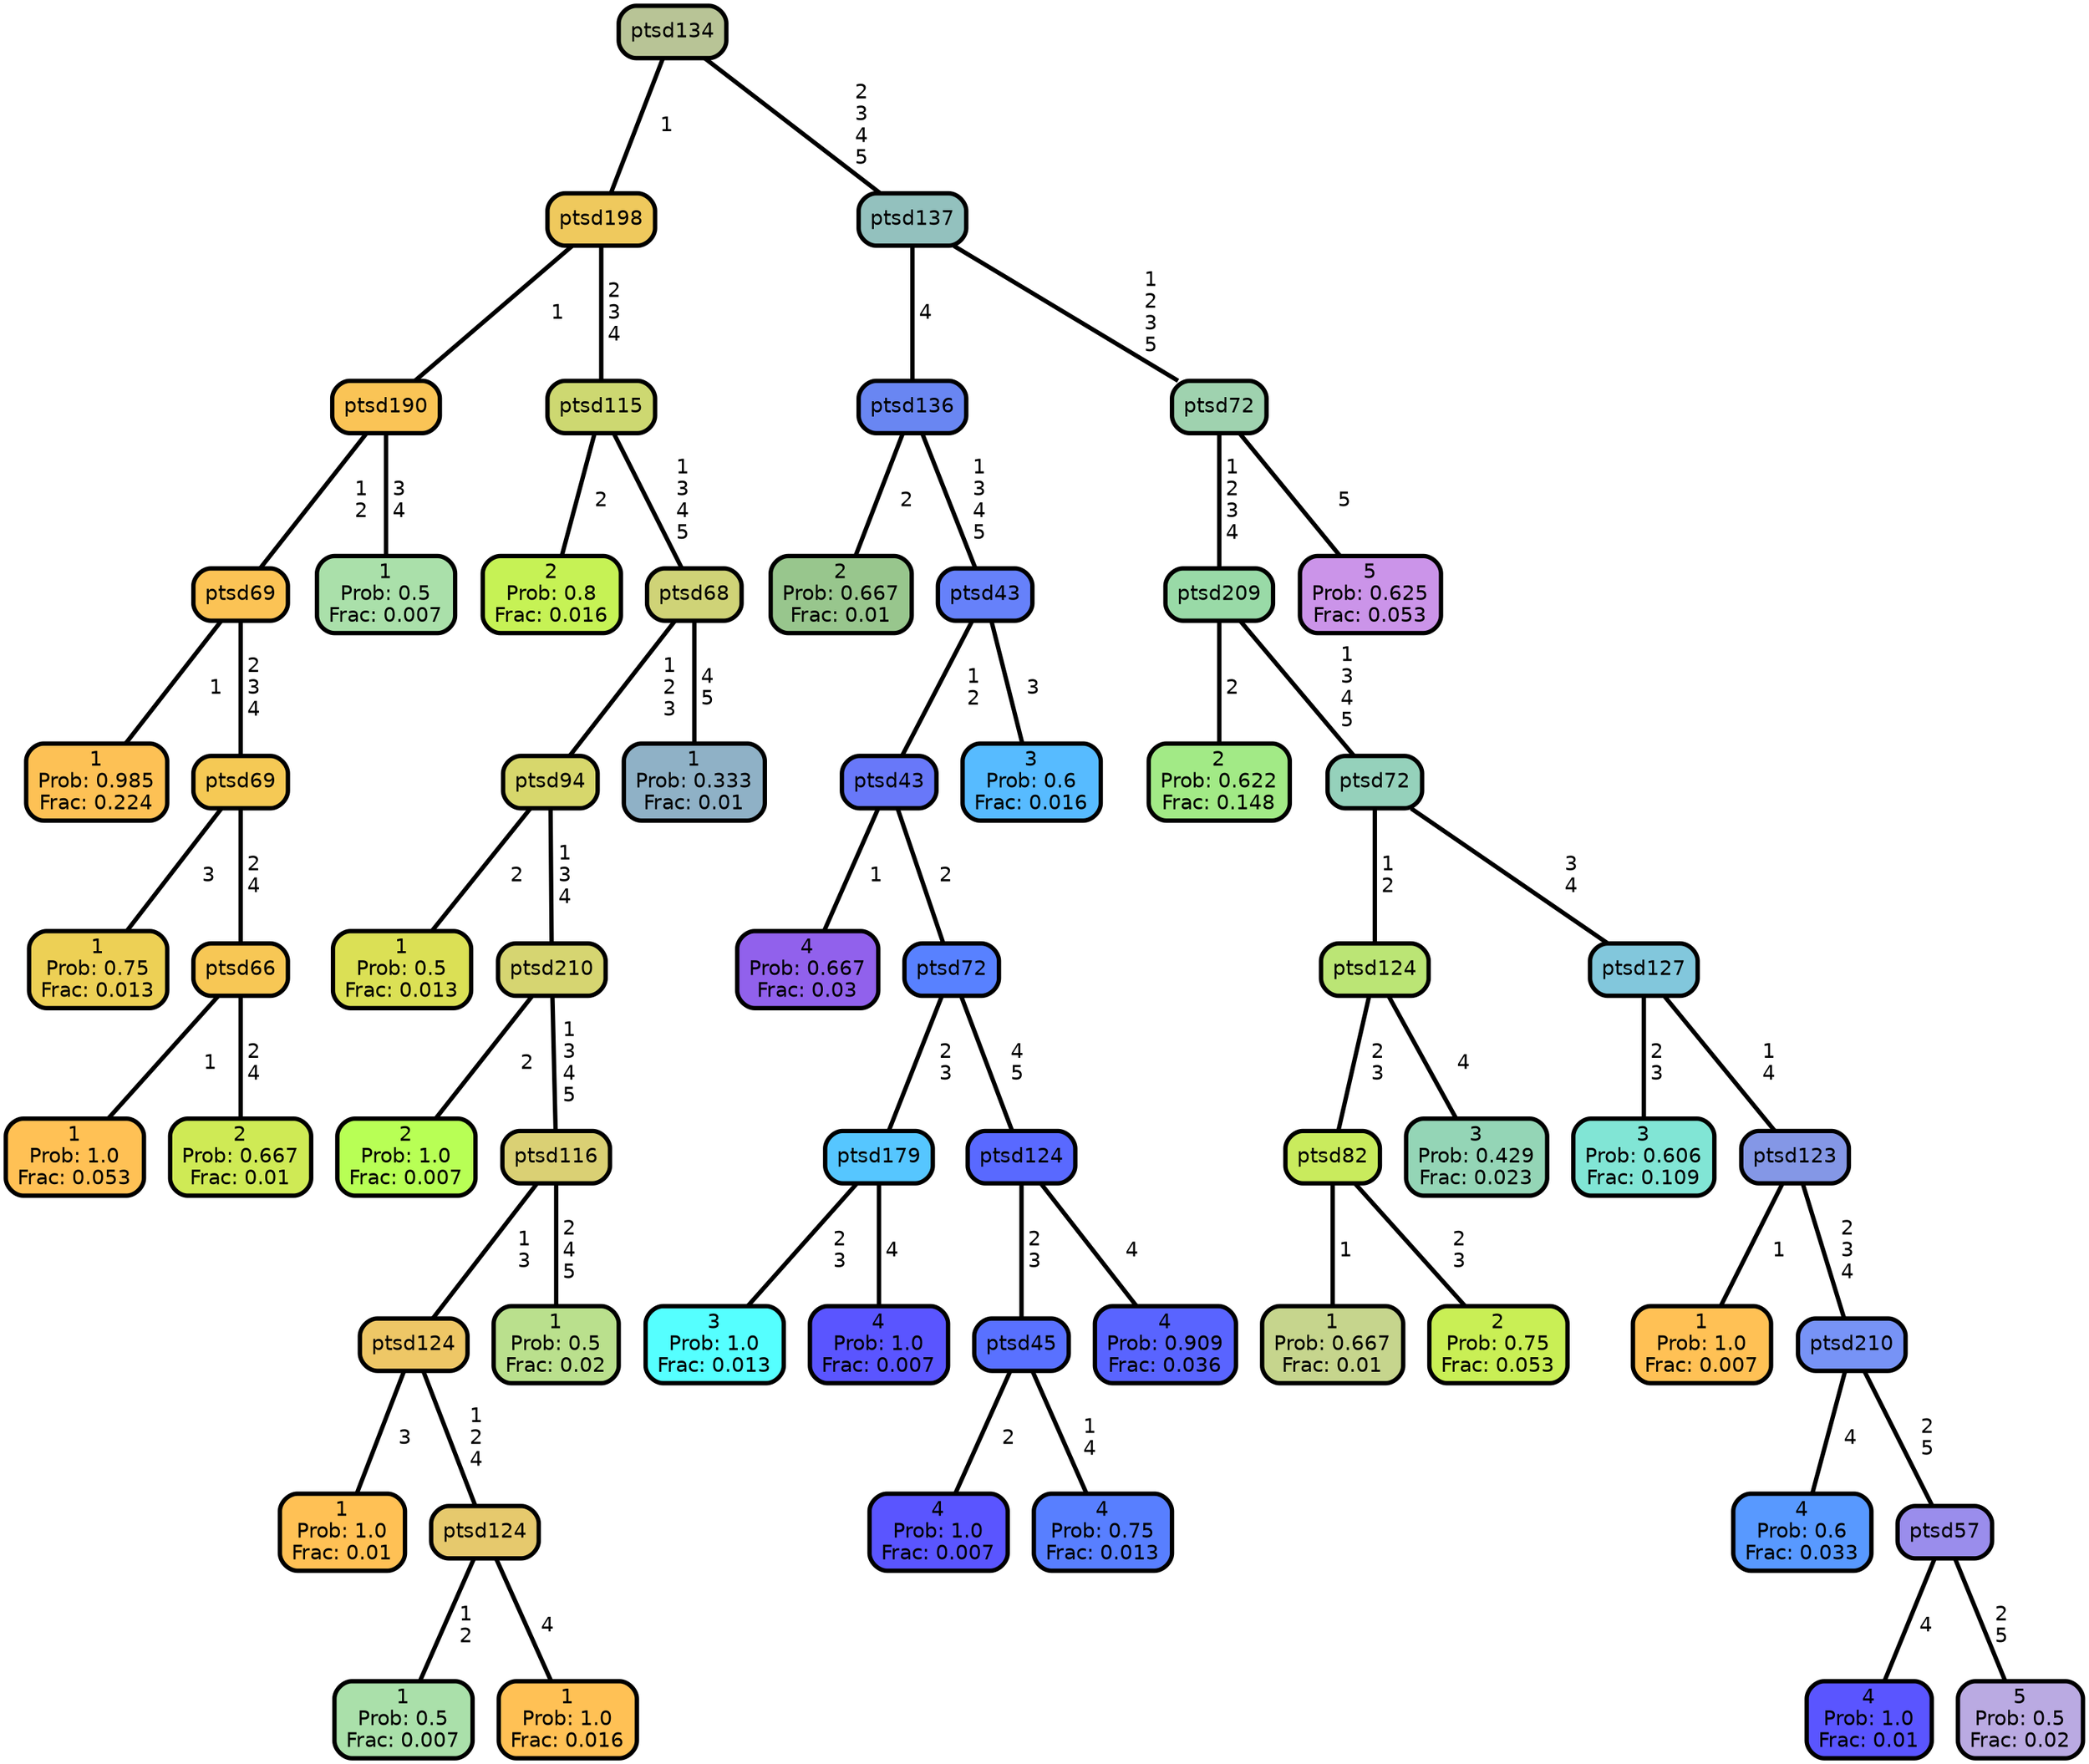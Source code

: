 graph Tree {
node [shape=box, style="filled, rounded",color="black",penwidth="3",fontcolor="black",                 fontname=helvetica] ;
graph [ranksep="0 equally", splines=straight,                 bgcolor=transparent, dpi=60] ;
edge [fontname=helvetica, color=black] ;
0 [label="1
Prob: 0.985
Frac: 0.224", fillcolor="#fdc155"] ;
1 [label="ptsd69",href=".//ptsd69.svg", fillcolor="#fbc355"] ;
2 [label="1
Prob: 0.75
Frac: 0.013", fillcolor="#edd055"] ;
3 [label="ptsd69",href=".//ptsd69.svg", fillcolor="#f5c955"] ;
4 [label="1
Prob: 1.0
Frac: 0.053", fillcolor="#ffc155"] ;
5 [label="ptsd66",href=".//ptsd66.svg", fillcolor="#f7c755"] ;
6 [label="2
Prob: 0.667
Frac: 0.01", fillcolor="#cfea55"] ;
7 [label="ptsd190",href=".//ptsd190.svg", fillcolor="#fac456"] ;
8 [label="1
Prob: 0.5
Frac: 0.007", fillcolor="#aae0aa"] ;
9 [label="ptsd198",href=".//ptsd198.svg", fillcolor="#efc95d"] ;
10 [label="2
Prob: 0.8
Frac: 0.016", fillcolor="#c6f255"] ;
11 [label="ptsd115",href=".//ptsd115.svg", fillcolor="#cdd871"] ;
12 [label="1
Prob: 0.5
Frac: 0.013", fillcolor="#dbe055"] ;
13 [label="ptsd94",href=".//ptsd94.svg", fillcolor="#d7d76c"] ;
14 [label="2
Prob: 1.0
Frac: 0.007", fillcolor="#b8ff55"] ;
15 [label="ptsd210",href=".//ptsd210.svg", fillcolor="#d6d571"] ;
16 [label="1
Prob: 1.0
Frac: 0.01", fillcolor="#ffc155"] ;
17 [label="ptsd124",href=".//ptsd124.svg", fillcolor="#eec766"] ;
18 [label="1
Prob: 0.5
Frac: 0.007", fillcolor="#aae0aa"] ;
19 [label="ptsd124",href=".//ptsd124.svg", fillcolor="#e6c96d"] ;
20 [label="1
Prob: 1.0
Frac: 0.016", fillcolor="#ffc155"] ;
21 [label="ptsd116",href=".//ptsd116.svg", fillcolor="#dad074"] ;
22 [label="1
Prob: 0.5
Frac: 0.02", fillcolor="#bae08d"] ;
23 [label="ptsd68",href=".//ptsd68.svg", fillcolor="#cfd377"] ;
24 [label="1
Prob: 0.333
Frac: 0.01", fillcolor="#8fb1c6"] ;
25 [label="ptsd134",href=".//ptsd134.svg", fillcolor="#b8c496"] ;
26 [label="2
Prob: 0.667
Frac: 0.01", fillcolor="#98c68d"] ;
27 [label="ptsd136",href=".//ptsd136.svg", fillcolor="#6986f2"] ;
28 [label="4
Prob: 0.667
Frac: 0.03", fillcolor="#9161ec"] ;
29 [label="ptsd43",href=".//ptsd43.svg", fillcolor="#6878f9"] ;
30 [label="3
Prob: 1.0
Frac: 0.013", fillcolor="#55ffff"] ;
31 [label="ptsd179",href=".//ptsd179.svg", fillcolor="#56c6ff"] ;
32 [label="4
Prob: 1.0
Frac: 0.007", fillcolor="#5a55ff"] ;
33 [label="ptsd72",href=".//ptsd72.svg", fillcolor="#5881ff"] ;
34 [label="4
Prob: 1.0
Frac: 0.007", fillcolor="#5a55ff"] ;
35 [label="ptsd45",href=".//ptsd45.svg", fillcolor="#5971ff"] ;
36 [label="4
Prob: 0.75
Frac: 0.013", fillcolor="#587fff"] ;
37 [label="ptsd124",href=".//ptsd124.svg", fillcolor="#5969ff"] ;
38 [label="4
Prob: 0.909
Frac: 0.036", fillcolor="#5964ff"] ;
39 [label="ptsd43",href=".//ptsd43.svg", fillcolor="#6681fa"] ;
40 [label="3
Prob: 0.6
Frac: 0.016", fillcolor="#57bbff"] ;
41 [label="ptsd137",href=".//ptsd137.svg", fillcolor="#93c1be"] ;
42 [label="2
Prob: 0.622
Frac: 0.148", fillcolor="#a2ea86"] ;
43 [label="ptsd209",href=".//ptsd209.svg", fillcolor="#99daa7"] ;
44 [label="1
Prob: 0.667
Frac: 0.01", fillcolor="#c6d58d"] ;
45 [label="ptsd82",href=".//ptsd82.svg", fillcolor="#c9eb5d"] ;
46 [label="2
Prob: 0.75
Frac: 0.053", fillcolor="#c9ef55"] ;
47 [label="ptsd124",href=".//ptsd124.svg", fillcolor="#bbe575"] ;
48 [label="3
Prob: 0.429
Frac: 0.023", fillcolor="#94d5b6"] ;
49 [label="ptsd72",href=".//ptsd72.svg", fillcolor="#95d1bb"] ;
50 [label="3
Prob: 0.606
Frac: 0.109", fillcolor="#81e5d5"] ;
51 [label="ptsd127",href=".//ptsd127.svg", fillcolor="#82c7dc"] ;
52 [label="1
Prob: 1.0
Frac: 0.007", fillcolor="#ffc155"] ;
53 [label="ptsd123",href=".//ptsd123.svg", fillcolor="#8497e6"] ;
54 [label="4
Prob: 0.6
Frac: 0.033", fillcolor="#5899ff"] ;
55 [label="ptsd210",href=".//ptsd210.svg", fillcolor="#7793f6"] ;
56 [label="4
Prob: 1.0
Frac: 0.01", fillcolor="#5a55ff"] ;
57 [label="ptsd57",href=".//ptsd57.svg", fillcolor="#9a8dec"] ;
58 [label="5
Prob: 0.5
Frac: 0.02", fillcolor="#baaae2"] ;
59 [label="ptsd72",href=".//ptsd72.svg", fillcolor="#9fd2af"] ;
60 [label="5
Prob: 0.625
Frac: 0.053", fillcolor="#cb94e9"] ;
1 -- 0 [label=" 1",penwidth=3] ;
1 -- 3 [label=" 2\n 3\n 4",penwidth=3] ;
3 -- 2 [label=" 3",penwidth=3] ;
3 -- 5 [label=" 2\n 4",penwidth=3] ;
5 -- 4 [label=" 1",penwidth=3] ;
5 -- 6 [label=" 2\n 4",penwidth=3] ;
7 -- 1 [label=" 1\n 2",penwidth=3] ;
7 -- 8 [label=" 3\n 4",penwidth=3] ;
9 -- 7 [label=" 1",penwidth=3] ;
9 -- 11 [label=" 2\n 3\n 4",penwidth=3] ;
11 -- 10 [label=" 2",penwidth=3] ;
11 -- 23 [label=" 1\n 3\n 4\n 5",penwidth=3] ;
13 -- 12 [label=" 2",penwidth=3] ;
13 -- 15 [label=" 1\n 3\n 4",penwidth=3] ;
15 -- 14 [label=" 2",penwidth=3] ;
15 -- 21 [label=" 1\n 3\n 4\n 5",penwidth=3] ;
17 -- 16 [label=" 3",penwidth=3] ;
17 -- 19 [label=" 1\n 2\n 4",penwidth=3] ;
19 -- 18 [label=" 1\n 2",penwidth=3] ;
19 -- 20 [label=" 4",penwidth=3] ;
21 -- 17 [label=" 1\n 3",penwidth=3] ;
21 -- 22 [label=" 2\n 4\n 5",penwidth=3] ;
23 -- 13 [label=" 1\n 2\n 3",penwidth=3] ;
23 -- 24 [label=" 4\n 5",penwidth=3] ;
25 -- 9 [label=" 1",penwidth=3] ;
25 -- 41 [label=" 2\n 3\n 4\n 5",penwidth=3] ;
27 -- 26 [label=" 2",penwidth=3] ;
27 -- 39 [label=" 1\n 3\n 4\n 5",penwidth=3] ;
29 -- 28 [label=" 1",penwidth=3] ;
29 -- 33 [label=" 2",penwidth=3] ;
31 -- 30 [label=" 2\n 3",penwidth=3] ;
31 -- 32 [label=" 4",penwidth=3] ;
33 -- 31 [label=" 2\n 3",penwidth=3] ;
33 -- 37 [label=" 4\n 5",penwidth=3] ;
35 -- 34 [label=" 2",penwidth=3] ;
35 -- 36 [label=" 1\n 4",penwidth=3] ;
37 -- 35 [label=" 2\n 3",penwidth=3] ;
37 -- 38 [label=" 4",penwidth=3] ;
39 -- 29 [label=" 1\n 2",penwidth=3] ;
39 -- 40 [label=" 3",penwidth=3] ;
41 -- 27 [label=" 4",penwidth=3] ;
41 -- 59 [label=" 1\n 2\n 3\n 5",penwidth=3] ;
43 -- 42 [label=" 2",penwidth=3] ;
43 -- 49 [label=" 1\n 3\n 4\n 5",penwidth=3] ;
45 -- 44 [label=" 1",penwidth=3] ;
45 -- 46 [label=" 2\n 3",penwidth=3] ;
47 -- 45 [label=" 2\n 3",penwidth=3] ;
47 -- 48 [label=" 4",penwidth=3] ;
49 -- 47 [label=" 1\n 2",penwidth=3] ;
49 -- 51 [label=" 3\n 4",penwidth=3] ;
51 -- 50 [label=" 2\n 3",penwidth=3] ;
51 -- 53 [label=" 1\n 4",penwidth=3] ;
53 -- 52 [label=" 1",penwidth=3] ;
53 -- 55 [label=" 2\n 3\n 4",penwidth=3] ;
55 -- 54 [label=" 4",penwidth=3] ;
55 -- 57 [label=" 2\n 5",penwidth=3] ;
57 -- 56 [label=" 4",penwidth=3] ;
57 -- 58 [label=" 2\n 5",penwidth=3] ;
59 -- 43 [label=" 1\n 2\n 3\n 4",penwidth=3] ;
59 -- 60 [label=" 5",penwidth=3] ;
{rank = same;}}